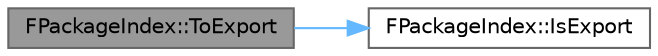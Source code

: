 digraph "FPackageIndex::ToExport"
{
 // INTERACTIVE_SVG=YES
 // LATEX_PDF_SIZE
  bgcolor="transparent";
  edge [fontname=Helvetica,fontsize=10,labelfontname=Helvetica,labelfontsize=10];
  node [fontname=Helvetica,fontsize=10,shape=box,height=0.2,width=0.4];
  rankdir="LR";
  Node1 [id="Node000001",label="FPackageIndex::ToExport",height=0.2,width=0.4,color="gray40", fillcolor="grey60", style="filled", fontcolor="black",tooltip="Check that this is an export and return the index into the export map."];
  Node1 -> Node2 [id="edge1_Node000001_Node000002",color="steelblue1",style="solid",tooltip=" "];
  Node2 [id="Node000002",label="FPackageIndex::IsExport",height=0.2,width=0.4,color="grey40", fillcolor="white", style="filled",URL="$d1/d10/classFPackageIndex.html#a995ad4116f96a191ca231ef9b94c0354",tooltip="return true if this is an index into the export map"];
}
